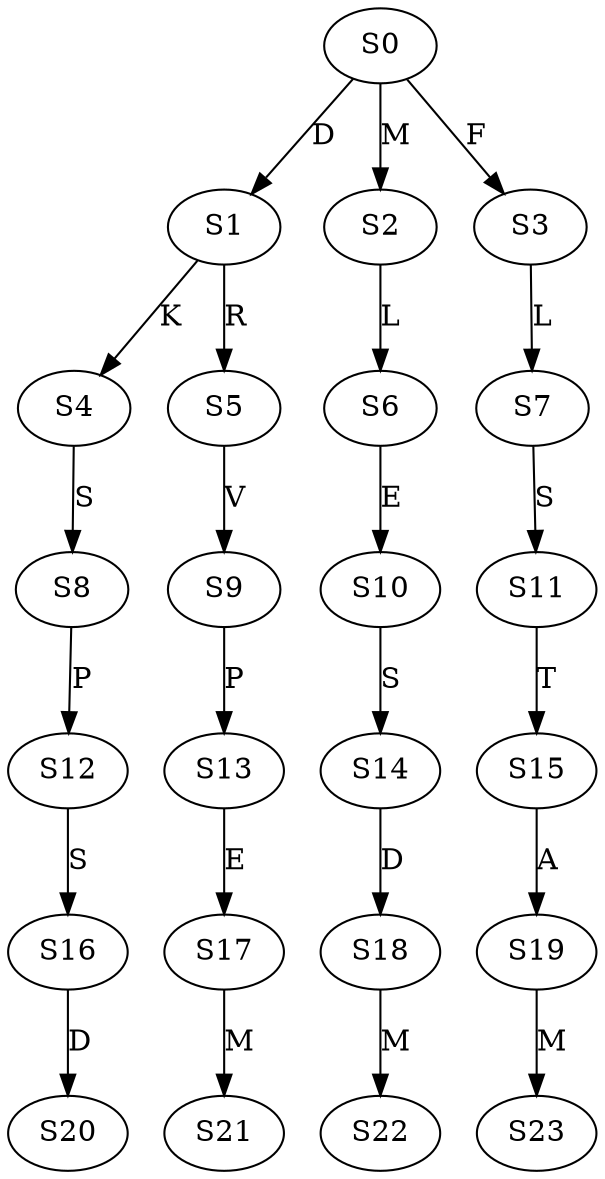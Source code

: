 strict digraph  {
	S0 -> S1 [ label = D ];
	S0 -> S2 [ label = M ];
	S0 -> S3 [ label = F ];
	S1 -> S4 [ label = K ];
	S1 -> S5 [ label = R ];
	S2 -> S6 [ label = L ];
	S3 -> S7 [ label = L ];
	S4 -> S8 [ label = S ];
	S5 -> S9 [ label = V ];
	S6 -> S10 [ label = E ];
	S7 -> S11 [ label = S ];
	S8 -> S12 [ label = P ];
	S9 -> S13 [ label = P ];
	S10 -> S14 [ label = S ];
	S11 -> S15 [ label = T ];
	S12 -> S16 [ label = S ];
	S13 -> S17 [ label = E ];
	S14 -> S18 [ label = D ];
	S15 -> S19 [ label = A ];
	S16 -> S20 [ label = D ];
	S17 -> S21 [ label = M ];
	S18 -> S22 [ label = M ];
	S19 -> S23 [ label = M ];
}
